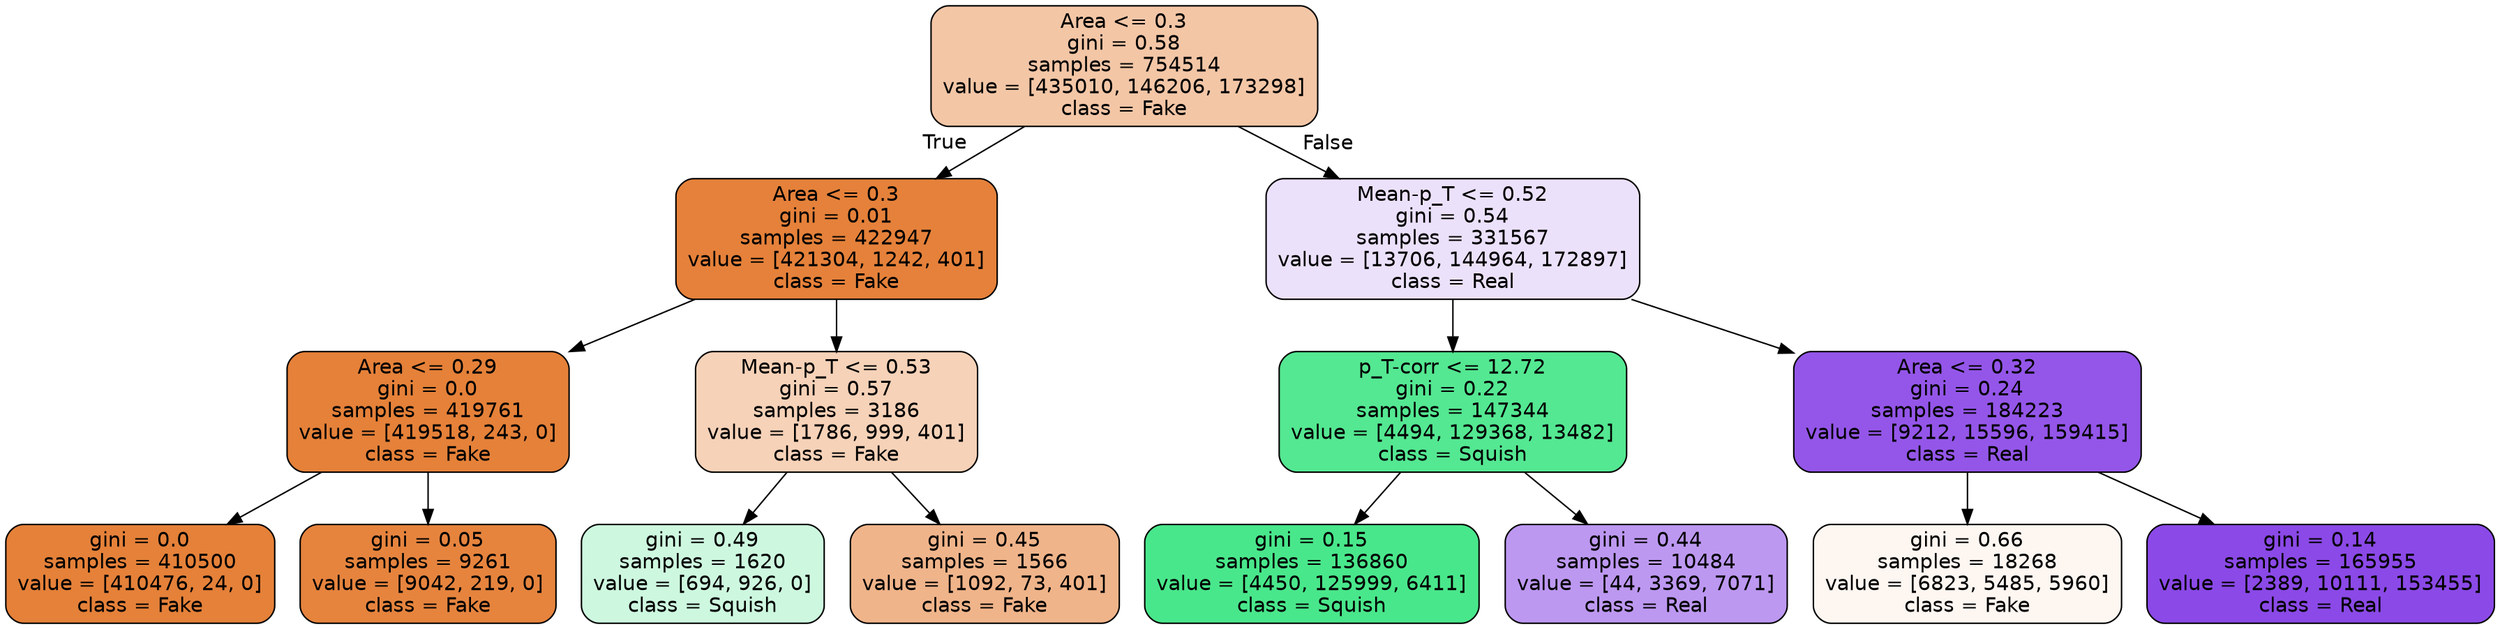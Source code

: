 digraph Tree {
node [shape=box, style="filled, rounded", color="black", fontname=helvetica] ;
edge [fontname=helvetica] ;
0 [label="Area <= 0.3\ngini = 0.58\nsamples = 754514\nvalue = [435010, 146206, 173298]\nclass = Fake", fillcolor="#f3c6a6"] ;
1 [label="Area <= 0.3\ngini = 0.01\nsamples = 422947\nvalue = [421304, 1242, 401]\nclass = Fake", fillcolor="#e5813a"] ;
0 -> 1 [labeldistance=2.5, labelangle=45, headlabel="True"] ;
2 [label="Area <= 0.29\ngini = 0.0\nsamples = 419761\nvalue = [419518, 243, 0]\nclass = Fake", fillcolor="#e58139"] ;
1 -> 2 ;
3 [label="gini = 0.0\nsamples = 410500\nvalue = [410476, 24, 0]\nclass = Fake", fillcolor="#e58139"] ;
2 -> 3 ;
4 [label="gini = 0.05\nsamples = 9261\nvalue = [9042, 219, 0]\nclass = Fake", fillcolor="#e6843e"] ;
2 -> 4 ;
5 [label="Mean-p_T <= 0.53\ngini = 0.57\nsamples = 3186\nvalue = [1786, 999, 401]\nclass = Fake", fillcolor="#f6d2b8"] ;
1 -> 5 ;
6 [label="gini = 0.49\nsamples = 1620\nvalue = [694, 926, 0]\nclass = Squish", fillcolor="#cdf8df"] ;
5 -> 6 ;
7 [label="gini = 0.45\nsamples = 1566\nvalue = [1092, 73, 401]\nclass = Fake", fillcolor="#f0b48a"] ;
5 -> 7 ;
8 [label="Mean-p_T <= 0.52\ngini = 0.54\nsamples = 331567\nvalue = [13706, 144964, 172897]\nclass = Real", fillcolor="#ece1fb"] ;
0 -> 8 [labeldistance=2.5, labelangle=-45, headlabel="False"] ;
9 [label="p_T-corr <= 12.72\ngini = 0.22\nsamples = 147344\nvalue = [4494, 129368, 13482]\nclass = Squish", fillcolor="#54e892"] ;
8 -> 9 ;
10 [label="gini = 0.15\nsamples = 136860\nvalue = [4450, 125999, 6411]\nclass = Squish", fillcolor="#49e78b"] ;
9 -> 10 ;
11 [label="gini = 0.44\nsamples = 10484\nvalue = [44, 3369, 7071]\nclass = Real", fillcolor="#bd98f1"] ;
9 -> 11 ;
12 [label="Area <= 0.32\ngini = 0.24\nsamples = 184223\nvalue = [9212, 15596, 159415]\nclass = Real", fillcolor="#9456e9"] ;
8 -> 12 ;
13 [label="gini = 0.66\nsamples = 18268\nvalue = [6823, 5485, 5960]\nclass = Fake", fillcolor="#fdf6f1"] ;
12 -> 13 ;
14 [label="gini = 0.14\nsamples = 165955\nvalue = [2389, 10111, 153455]\nclass = Real", fillcolor="#8b49e7"] ;
12 -> 14 ;
}